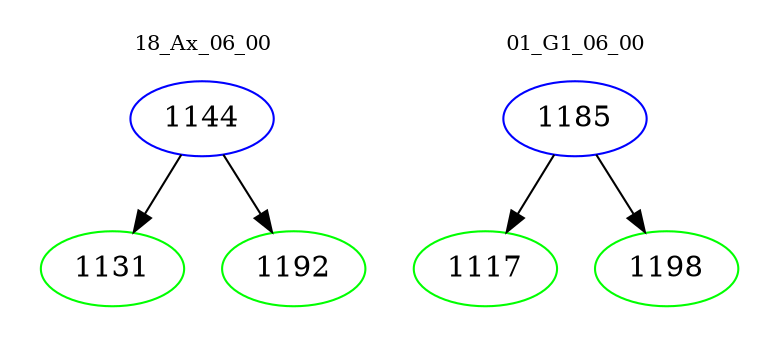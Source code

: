 digraph{
subgraph cluster_0 {
color = white
label = "18_Ax_06_00";
fontsize=10;
T0_1144 [label="1144", color="blue"]
T0_1144 -> T0_1131 [color="black"]
T0_1131 [label="1131", color="green"]
T0_1144 -> T0_1192 [color="black"]
T0_1192 [label="1192", color="green"]
}
subgraph cluster_1 {
color = white
label = "01_G1_06_00";
fontsize=10;
T1_1185 [label="1185", color="blue"]
T1_1185 -> T1_1117 [color="black"]
T1_1117 [label="1117", color="green"]
T1_1185 -> T1_1198 [color="black"]
T1_1198 [label="1198", color="green"]
}
}
